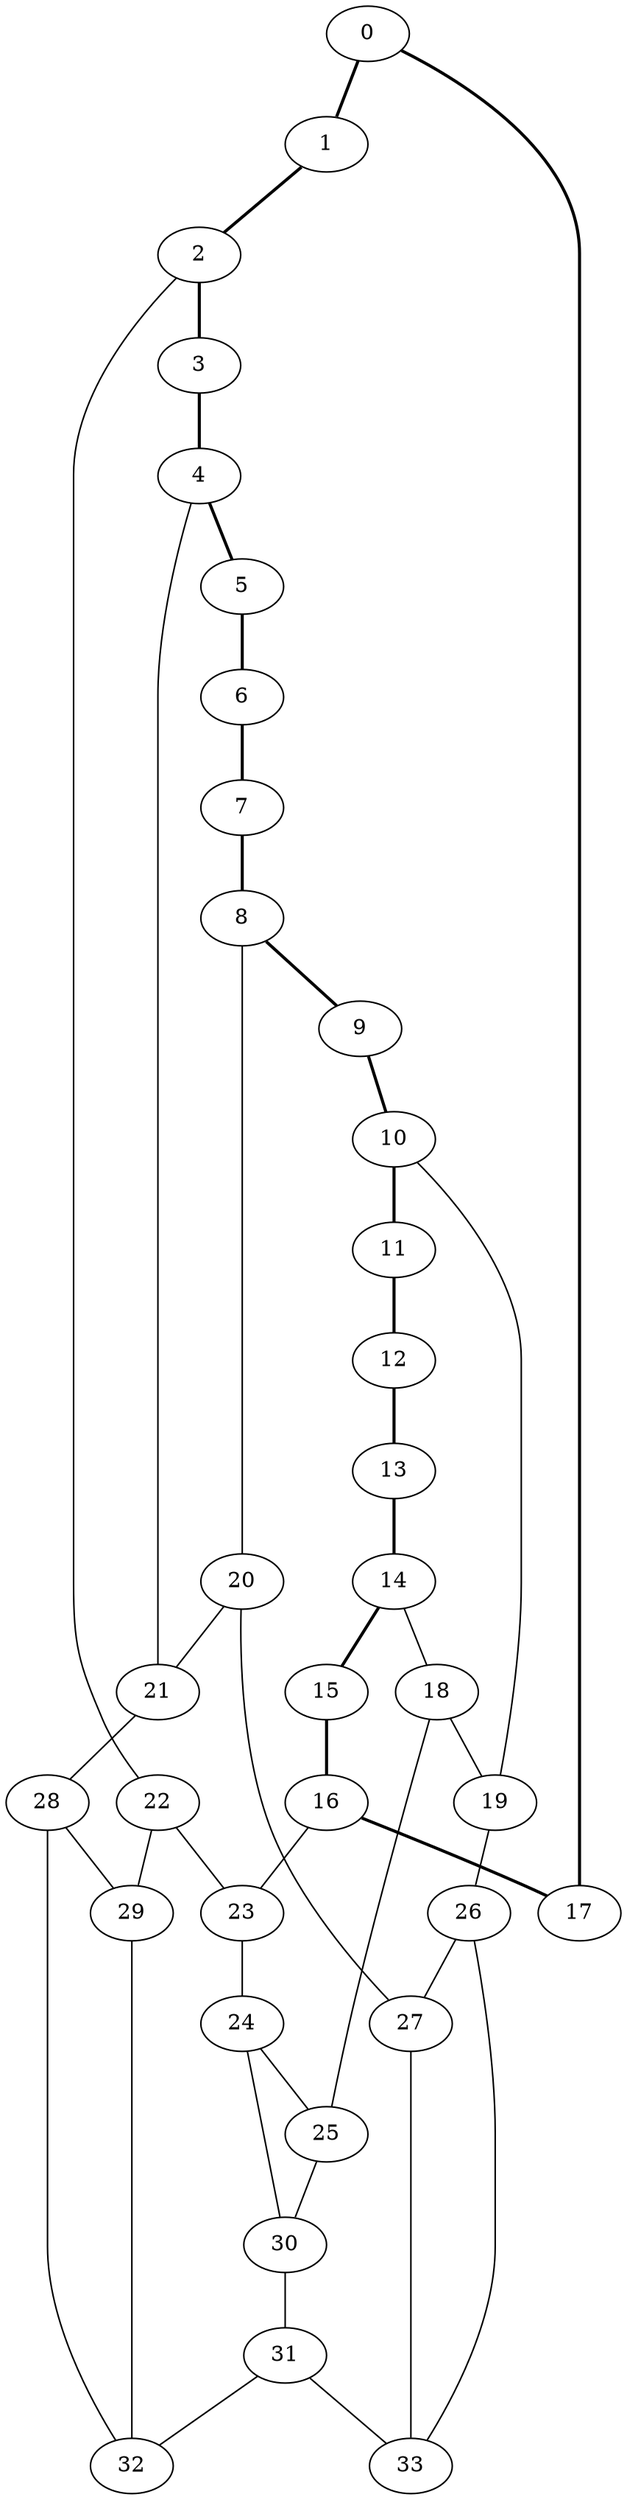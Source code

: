 //Inside of this graph is 3-connected
graph G {
0 [ pos = " 3.50,0.00!" ];
0 -- 1[style=bold];
0 -- 17[style=bold];
1 [ pos = " 3.29,1.20!" ];
1 -- 2[style=bold];
2 [ pos = " 2.68,2.25!" ];
2 -- 3[style=bold];
2 -- 22;
3 [ pos = " 1.75,3.03!" ];
3 -- 4[style=bold];
4 [ pos = " 0.61,3.45!" ];
4 -- 5[style=bold];
4 -- 21;
5 [ pos = " -0.61,3.45!" ];
5 -- 6[style=bold];
6 [ pos = " -1.75,3.03!" ];
6 -- 7[style=bold];
7 [ pos = " -2.68,2.25!" ];
7 -- 8[style=bold];
8 [ pos = " -3.29,1.20!" ];
8 -- 9[style=bold];
8 -- 20;
9 [ pos = " -3.50,0.00!" ];
9 -- 10[style=bold];
10 [ pos = " -3.29,-1.20!" ];
10 -- 11[style=bold];
10 -- 19;
11 [ pos = " -2.68,-2.25!" ];
11 -- 12[style=bold];
12 [ pos = " -1.75,-3.03!" ];
12 -- 13[style=bold];
13 [ pos = " -0.61,-3.45!" ];
13 -- 14[style=bold];
14 [ pos = " 0.61,-3.45!" ];
14 -- 15[style=bold];
14 -- 18;
15 [ pos = " 1.75,-3.03!" ];
15 -- 16[style=bold];
16 [ pos = " 2.68,-2.25!" ];
16 -- 17[style=bold];
16 -- 23;
17 [ pos = " 3.29,-1.20!" ];
18 -- 19;
18 -- 25;
19 -- 26;
20 -- 21;
20 -- 27;
21 -- 28;
22 -- 23;
22 -- 29;
23 -- 24;
24 -- 25;
24 -- 30;
25 -- 30;
26 -- 27;
26 -- 33;
27 -- 33;
28 -- 29;
28 -- 32;
29 -- 32;
30 -- 31;
31 -- 32;
31 -- 33;
}
